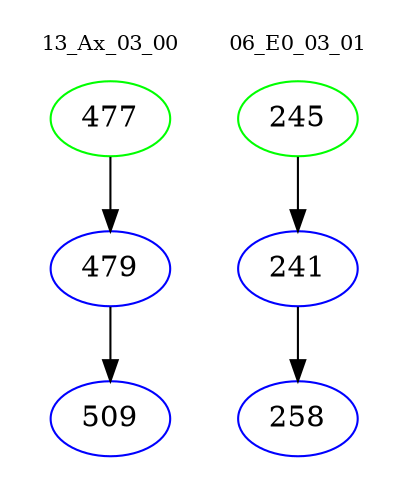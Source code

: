 digraph{
subgraph cluster_0 {
color = white
label = "13_Ax_03_00";
fontsize=10;
T0_477 [label="477", color="green"]
T0_477 -> T0_479 [color="black"]
T0_479 [label="479", color="blue"]
T0_479 -> T0_509 [color="black"]
T0_509 [label="509", color="blue"]
}
subgraph cluster_1 {
color = white
label = "06_E0_03_01";
fontsize=10;
T1_245 [label="245", color="green"]
T1_245 -> T1_241 [color="black"]
T1_241 [label="241", color="blue"]
T1_241 -> T1_258 [color="black"]
T1_258 [label="258", color="blue"]
}
}
